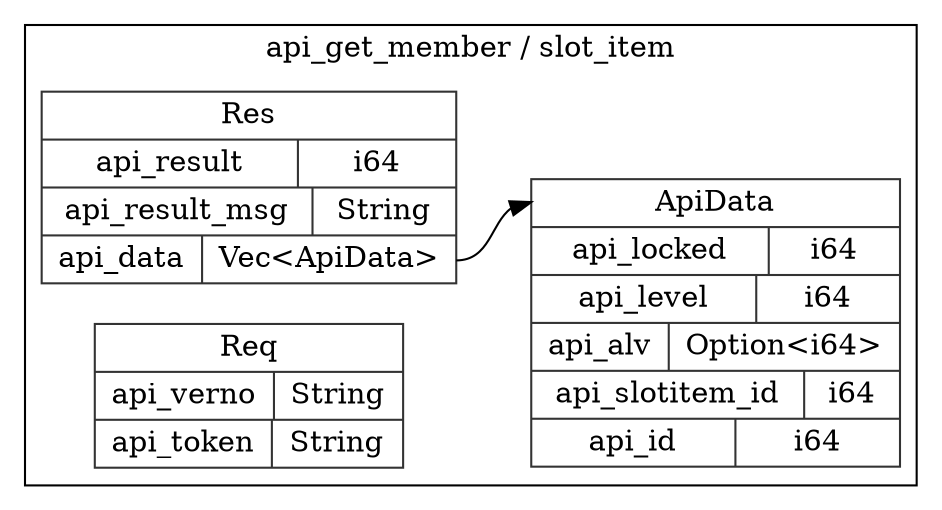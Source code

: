digraph {
  rankdir=LR;
  subgraph cluster_0 {
    label="api_get_member / slot_item";
    node [style="filled", color=white, style="solid", color=gray20];
    api_get_member__slot_item__ApiData [label="<ApiData> ApiData  | { api_locked | <api_locked> i64 } | { api_level | <api_level> i64 } | { api_alv | <api_alv> Option\<i64\> } | { api_slotitem_id | <api_slotitem_id> i64 } | { api_id | <api_id> i64 }", shape=record];
    api_get_member__slot_item__Res [label="<Res> Res  | { api_result | <api_result> i64 } | { api_result_msg | <api_result_msg> String } | { api_data | <api_data> Vec\<ApiData\> }", shape=record];
    api_get_member__slot_item__Res:api_data:e -> api_get_member__slot_item__ApiData:ApiData:w;
    api_get_member__slot_item__Req [label="<Req> Req  | { api_verno | <api_verno> String } | { api_token | <api_token> String }", shape=record];
  }
}
